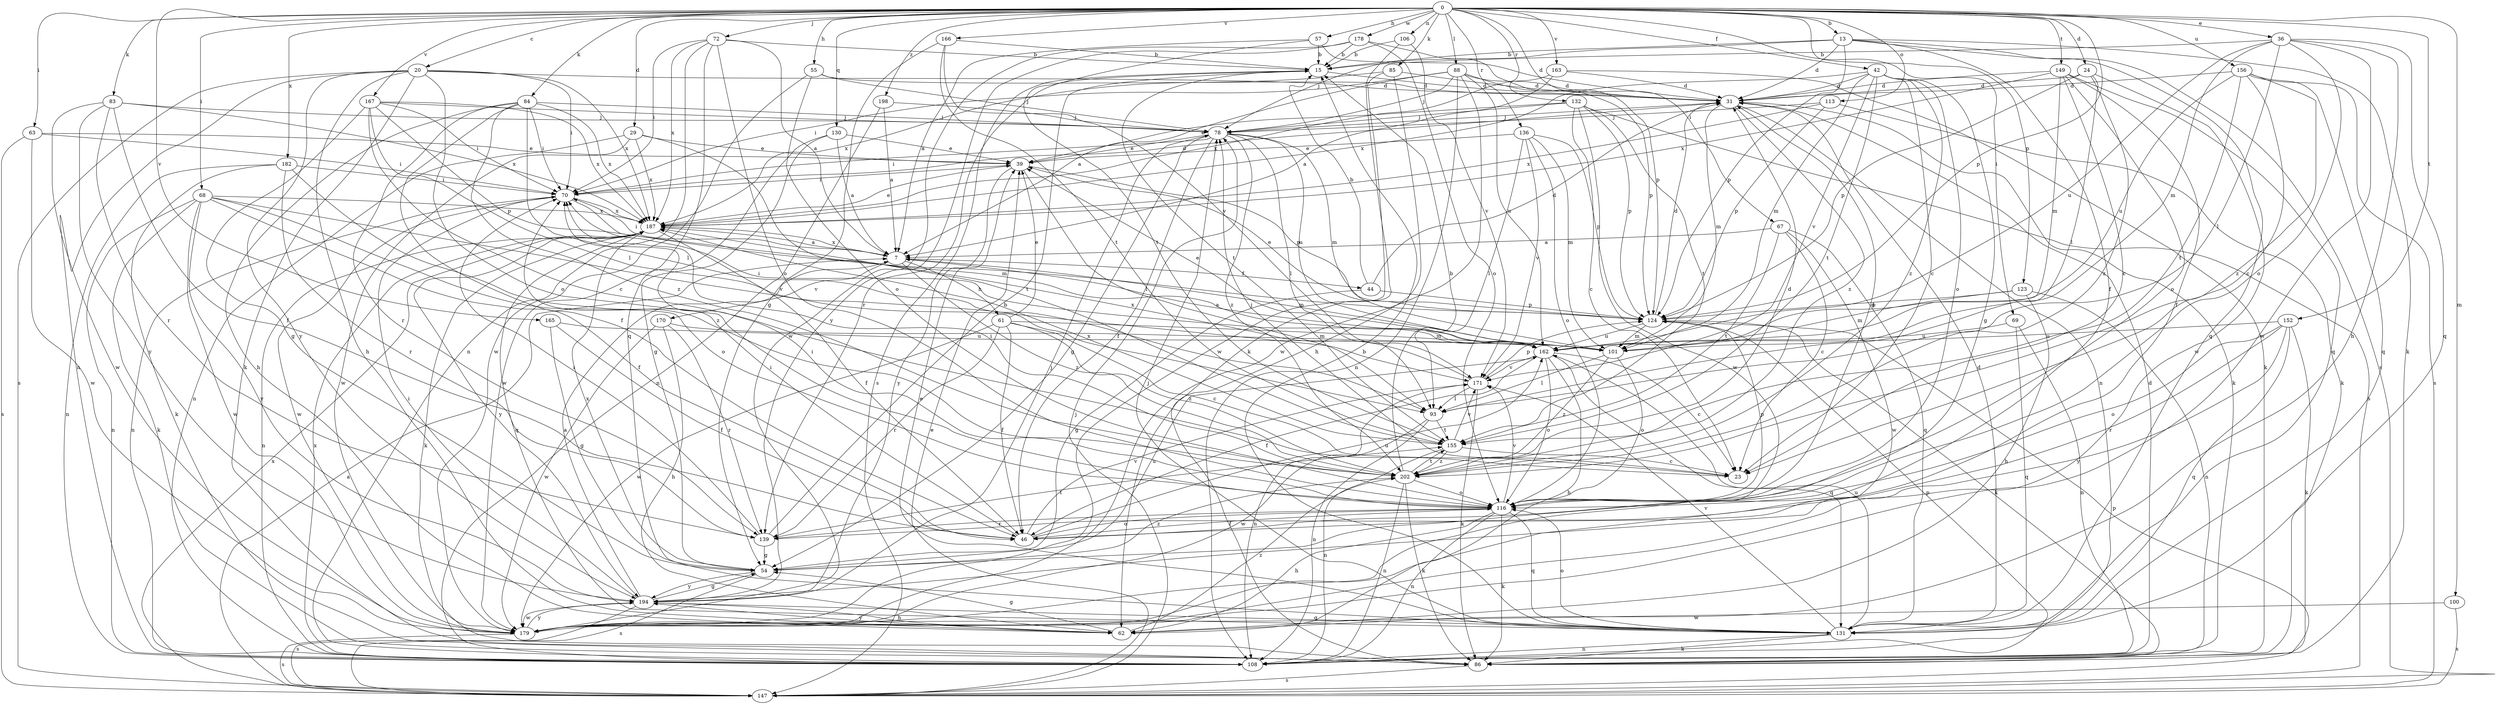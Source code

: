 strict digraph  {
0;
7;
13;
15;
20;
23;
24;
29;
31;
36;
39;
42;
44;
46;
54;
55;
57;
61;
62;
63;
67;
68;
69;
70;
72;
78;
83;
84;
85;
86;
88;
93;
100;
101;
106;
108;
113;
116;
123;
124;
130;
131;
132;
136;
139;
147;
149;
152;
155;
156;
162;
163;
165;
166;
167;
170;
171;
178;
179;
182;
187;
194;
198;
202;
0 -> 13  [label=b];
0 -> 20  [label=c];
0 -> 24  [label=d];
0 -> 29  [label=d];
0 -> 36  [label=e];
0 -> 42  [label=f];
0 -> 55  [label=h];
0 -> 57  [label=h];
0 -> 63  [label=i];
0 -> 67  [label=i];
0 -> 68  [label=i];
0 -> 69  [label=i];
0 -> 72  [label=j];
0 -> 83  [label=k];
0 -> 84  [label=k];
0 -> 85  [label=k];
0 -> 88  [label=l];
0 -> 100  [label=m];
0 -> 106  [label=n];
0 -> 113  [label=o];
0 -> 123  [label=p];
0 -> 124  [label=p];
0 -> 130  [label=q];
0 -> 132  [label=r];
0 -> 136  [label=r];
0 -> 149  [label=t];
0 -> 152  [label=t];
0 -> 156  [label=u];
0 -> 163  [label=v];
0 -> 165  [label=v];
0 -> 166  [label=v];
0 -> 167  [label=v];
0 -> 178  [label=w];
0 -> 182  [label=x];
0 -> 198  [label=z];
7 -> 44  [label=f];
7 -> 61  [label=h];
7 -> 70  [label=i];
7 -> 101  [label=m];
7 -> 170  [label=v];
7 -> 187  [label=x];
7 -> 202  [label=z];
13 -> 15  [label=b];
13 -> 31  [label=d];
13 -> 46  [label=f];
13 -> 78  [label=j];
13 -> 86  [label=k];
13 -> 124  [label=p];
13 -> 131  [label=q];
13 -> 147  [label=s];
15 -> 31  [label=d];
15 -> 139  [label=r];
15 -> 147  [label=s];
15 -> 155  [label=t];
20 -> 31  [label=d];
20 -> 62  [label=h];
20 -> 70  [label=i];
20 -> 86  [label=k];
20 -> 108  [label=n];
20 -> 116  [label=o];
20 -> 147  [label=s];
20 -> 187  [label=x];
20 -> 194  [label=y];
23 -> 78  [label=j];
24 -> 31  [label=d];
24 -> 93  [label=l];
24 -> 124  [label=p];
24 -> 179  [label=w];
24 -> 202  [label=z];
29 -> 39  [label=e];
29 -> 108  [label=n];
29 -> 155  [label=t];
29 -> 179  [label=w];
29 -> 187  [label=x];
31 -> 78  [label=j];
31 -> 86  [label=k];
31 -> 101  [label=m];
31 -> 108  [label=n];
31 -> 202  [label=z];
36 -> 15  [label=b];
36 -> 62  [label=h];
36 -> 93  [label=l];
36 -> 101  [label=m];
36 -> 116  [label=o];
36 -> 131  [label=q];
36 -> 162  [label=u];
36 -> 179  [label=w];
39 -> 70  [label=i];
39 -> 93  [label=l];
39 -> 124  [label=p];
39 -> 194  [label=y];
42 -> 23  [label=c];
42 -> 31  [label=d];
42 -> 54  [label=g];
42 -> 101  [label=m];
42 -> 116  [label=o];
42 -> 155  [label=t];
42 -> 171  [label=v];
42 -> 187  [label=x];
42 -> 202  [label=z];
44 -> 15  [label=b];
44 -> 31  [label=d];
44 -> 54  [label=g];
44 -> 124  [label=p];
46 -> 70  [label=i];
46 -> 116  [label=o];
46 -> 162  [label=u];
46 -> 171  [label=v];
54 -> 147  [label=s];
54 -> 162  [label=u];
54 -> 187  [label=x];
54 -> 194  [label=y];
54 -> 202  [label=z];
55 -> 31  [label=d];
55 -> 78  [label=j];
55 -> 116  [label=o];
55 -> 179  [label=w];
57 -> 7  [label=a];
57 -> 15  [label=b];
57 -> 31  [label=d];
57 -> 155  [label=t];
61 -> 23  [label=c];
61 -> 39  [label=e];
61 -> 46  [label=f];
61 -> 101  [label=m];
61 -> 139  [label=r];
61 -> 179  [label=w];
61 -> 202  [label=z];
62 -> 54  [label=g];
62 -> 194  [label=y];
62 -> 202  [label=z];
63 -> 39  [label=e];
63 -> 70  [label=i];
63 -> 147  [label=s];
63 -> 179  [label=w];
67 -> 7  [label=a];
67 -> 23  [label=c];
67 -> 131  [label=q];
67 -> 155  [label=t];
67 -> 179  [label=w];
68 -> 46  [label=f];
68 -> 86  [label=k];
68 -> 108  [label=n];
68 -> 116  [label=o];
68 -> 171  [label=v];
68 -> 179  [label=w];
68 -> 187  [label=x];
68 -> 194  [label=y];
69 -> 108  [label=n];
69 -> 131  [label=q];
69 -> 162  [label=u];
70 -> 31  [label=d];
70 -> 101  [label=m];
70 -> 108  [label=n];
70 -> 179  [label=w];
70 -> 187  [label=x];
72 -> 7  [label=a];
72 -> 15  [label=b];
72 -> 70  [label=i];
72 -> 108  [label=n];
72 -> 116  [label=o];
72 -> 131  [label=q];
72 -> 187  [label=x];
78 -> 39  [label=e];
78 -> 46  [label=f];
78 -> 54  [label=g];
78 -> 70  [label=i];
78 -> 93  [label=l];
78 -> 101  [label=m];
78 -> 162  [label=u];
78 -> 202  [label=z];
83 -> 46  [label=f];
83 -> 78  [label=j];
83 -> 139  [label=r];
83 -> 179  [label=w];
83 -> 187  [label=x];
83 -> 194  [label=y];
84 -> 46  [label=f];
84 -> 62  [label=h];
84 -> 70  [label=i];
84 -> 78  [label=j];
84 -> 93  [label=l];
84 -> 139  [label=r];
84 -> 187  [label=x];
84 -> 202  [label=z];
85 -> 31  [label=d];
85 -> 62  [label=h];
85 -> 179  [label=w];
85 -> 187  [label=x];
86 -> 147  [label=s];
88 -> 7  [label=a];
88 -> 31  [label=d];
88 -> 70  [label=i];
88 -> 78  [label=j];
88 -> 108  [label=n];
88 -> 124  [label=p];
88 -> 162  [label=u];
88 -> 179  [label=w];
93 -> 108  [label=n];
93 -> 155  [label=t];
93 -> 179  [label=w];
100 -> 147  [label=s];
100 -> 179  [label=w];
101 -> 93  [label=l];
101 -> 116  [label=o];
101 -> 202  [label=z];
106 -> 15  [label=b];
106 -> 86  [label=k];
106 -> 171  [label=v];
108 -> 31  [label=d];
108 -> 124  [label=p];
108 -> 187  [label=x];
113 -> 78  [label=j];
113 -> 86  [label=k];
113 -> 124  [label=p];
113 -> 187  [label=x];
116 -> 31  [label=d];
116 -> 46  [label=f];
116 -> 62  [label=h];
116 -> 70  [label=i];
116 -> 86  [label=k];
116 -> 108  [label=n];
116 -> 124  [label=p];
116 -> 131  [label=q];
116 -> 139  [label=r];
116 -> 171  [label=v];
123 -> 62  [label=h];
123 -> 101  [label=m];
123 -> 108  [label=n];
123 -> 124  [label=p];
124 -> 31  [label=d];
124 -> 39  [label=e];
124 -> 86  [label=k];
124 -> 101  [label=m];
124 -> 162  [label=u];
130 -> 7  [label=a];
130 -> 39  [label=e];
130 -> 54  [label=g];
130 -> 179  [label=w];
131 -> 15  [label=b];
131 -> 31  [label=d];
131 -> 39  [label=e];
131 -> 78  [label=j];
131 -> 86  [label=k];
131 -> 108  [label=n];
131 -> 116  [label=o];
131 -> 162  [label=u];
131 -> 171  [label=v];
132 -> 23  [label=c];
132 -> 39  [label=e];
132 -> 78  [label=j];
132 -> 124  [label=p];
132 -> 147  [label=s];
132 -> 155  [label=t];
132 -> 179  [label=w];
136 -> 39  [label=e];
136 -> 93  [label=l];
136 -> 101  [label=m];
136 -> 116  [label=o];
136 -> 124  [label=p];
136 -> 171  [label=v];
139 -> 15  [label=b];
139 -> 54  [label=g];
139 -> 70  [label=i];
139 -> 155  [label=t];
147 -> 7  [label=a];
147 -> 39  [label=e];
147 -> 78  [label=j];
147 -> 124  [label=p];
147 -> 187  [label=x];
149 -> 23  [label=c];
149 -> 31  [label=d];
149 -> 46  [label=f];
149 -> 101  [label=m];
149 -> 116  [label=o];
149 -> 131  [label=q];
149 -> 187  [label=x];
152 -> 86  [label=k];
152 -> 116  [label=o];
152 -> 131  [label=q];
152 -> 139  [label=r];
152 -> 162  [label=u];
152 -> 194  [label=y];
155 -> 23  [label=c];
155 -> 108  [label=n];
155 -> 171  [label=v];
155 -> 187  [label=x];
155 -> 202  [label=z];
156 -> 23  [label=c];
156 -> 31  [label=d];
156 -> 131  [label=q];
156 -> 147  [label=s];
156 -> 155  [label=t];
156 -> 162  [label=u];
156 -> 202  [label=z];
162 -> 7  [label=a];
162 -> 23  [label=c];
162 -> 39  [label=e];
162 -> 46  [label=f];
162 -> 62  [label=h];
162 -> 70  [label=i];
162 -> 116  [label=o];
162 -> 131  [label=q];
162 -> 171  [label=v];
163 -> 7  [label=a];
163 -> 31  [label=d];
163 -> 86  [label=k];
163 -> 187  [label=x];
165 -> 46  [label=f];
165 -> 54  [label=g];
165 -> 162  [label=u];
166 -> 15  [label=b];
166 -> 54  [label=g];
166 -> 155  [label=t];
166 -> 171  [label=v];
167 -> 23  [label=c];
167 -> 54  [label=g];
167 -> 70  [label=i];
167 -> 78  [label=j];
167 -> 93  [label=l];
167 -> 124  [label=p];
167 -> 187  [label=x];
170 -> 62  [label=h];
170 -> 101  [label=m];
170 -> 139  [label=r];
170 -> 179  [label=w];
171 -> 86  [label=k];
171 -> 93  [label=l];
171 -> 108  [label=n];
171 -> 124  [label=p];
171 -> 187  [label=x];
178 -> 15  [label=b];
178 -> 116  [label=o];
178 -> 124  [label=p];
178 -> 179  [label=w];
178 -> 194  [label=y];
179 -> 147  [label=s];
179 -> 194  [label=y];
182 -> 70  [label=i];
182 -> 86  [label=k];
182 -> 108  [label=n];
182 -> 139  [label=r];
182 -> 202  [label=z];
187 -> 7  [label=a];
187 -> 39  [label=e];
187 -> 46  [label=f];
187 -> 86  [label=k];
187 -> 108  [label=n];
187 -> 131  [label=q];
187 -> 194  [label=y];
194 -> 7  [label=a];
194 -> 54  [label=g];
194 -> 62  [label=h];
194 -> 70  [label=i];
194 -> 78  [label=j];
194 -> 131  [label=q];
194 -> 147  [label=s];
194 -> 179  [label=w];
198 -> 7  [label=a];
198 -> 78  [label=j];
198 -> 108  [label=n];
202 -> 15  [label=b];
202 -> 31  [label=d];
202 -> 70  [label=i];
202 -> 86  [label=k];
202 -> 108  [label=n];
202 -> 116  [label=o];
202 -> 155  [label=t];
}
